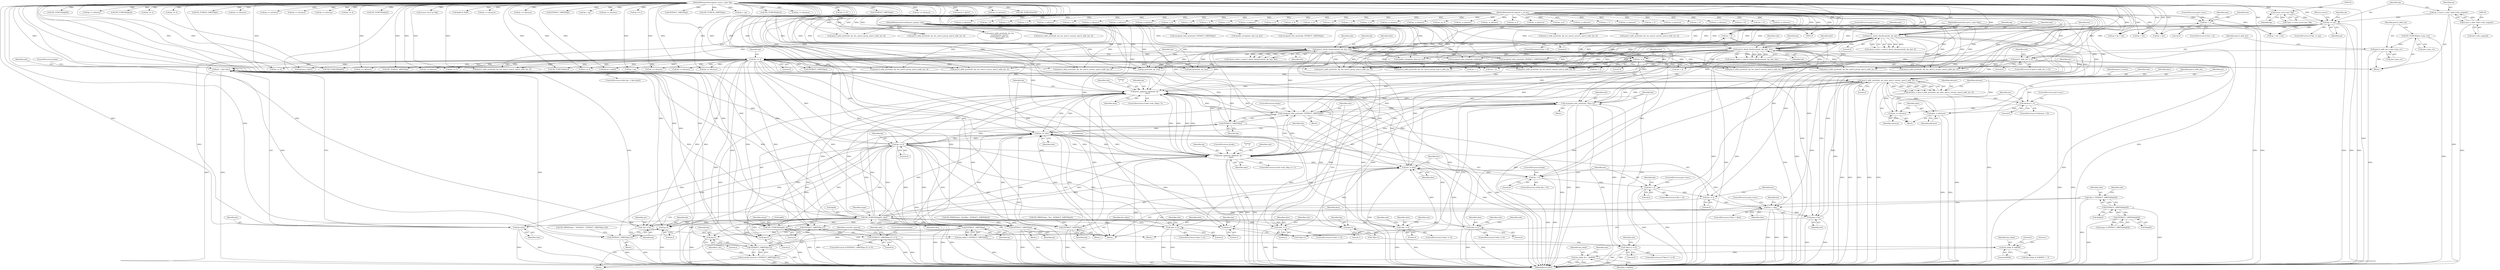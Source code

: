 digraph "0_tcpdump_5dc1860d8267b1e0cb78c9ffa2a40bea2fdb3ddc_4@pointer" {
"1000544" [label="(Call,ptr < (bp+olen))"];
"1000568" [label="(Call,ptr += advance)"];
"1000564" [label="(Call,advance < 0)"];
"1000554" [label="(Call,advance = pimv2_addr_print(ndo, ptr, plen, pimv2_unicast, pimv2_addr_len, 0))"];
"1000556" [label="(Call,pimv2_addr_print(ndo, ptr, plen, pimv2_unicast, pimv2_addr_len, 0))"];
"1000224" [label="(Call,pimv2_check_checksum(ndo, bp, bp2, 8))"];
"1000120" [label="(MethodParameterIn,netdissect_options *ndo)"];
"1000121" [label="(MethodParameterIn,register const u_char *bp)"];
"1000143" [label="(Call,bp >= ep)"];
"1000129" [label="(Call,(const struct pim *)bp)"];
"1000135" [label="(Call,ep = (const u_char *)ndo->ndo_snapend)"];
"1000137" [label="(Call,(const u_char *)ndo->ndo_snapend)"];
"1000123" [label="(MethodParameterIn,const u_char *bp2)"];
"1000236" [label="(Call,pimv2_check_checksum(ndo, bp, bp2, len))"];
"1000181" [label="(Call,len < 4)"];
"1000159" [label="(Call,len < 2)"];
"1000122" [label="(MethodParameterIn,register u_int len)"];
"1000594" [label="(Call,print_unknown_data(ndo, bp, \"\n\t    \", olen))"];
"1000500" [label="(Call,unsigned_relts_print(ndo, *(bp+1)))"];
"1000245" [label="(Call,pimv2_check_checksum(ndo, bp, bp2, len))"];
"1000362" [label="(Call,unsigned_relts_print(ndo, EXTRACT_16BITS(bp)))"];
"1000582" [label="(Call,print_unknown_data(ndo, bp, \"\n\t    \", olen))"];
"1000329" [label="(Call,bp += 4)"];
"1000297" [label="(Call,ND_TCHECK2(bp[0], 4))"];
"1000599" [label="(Call,bp += olen)"];
"1000340" [label="(Call,ND_TCHECK2(bp[0], olen))"];
"1000336" [label="(Call,len < olen)"];
"1000332" [label="(Call,len -= 4)"];
"1000293" [label="(Call,len < 4)"];
"1000288" [label="(Call,len > 0)"];
"1000274" [label="(Call,len -= 4)"];
"1000602" [label="(Call,len -= olen)"];
"1000350" [label="(Call,olen != 2)"];
"1000369" [label="(Call,olen != 4)"];
"1000447" [label="(Call,olen != 4)"];
"1000469" [label="(Call,olen != 4)"];
"1000309" [label="(Call,olen = EXTRACT_16BITS(&bp[2]))"];
"1000311" [label="(Call,EXTRACT_16BITS(&bp[2]))"];
"1000304" [label="(Call,EXTRACT_16BITS(&bp[0]))"];
"1000364" [label="(Call,EXTRACT_16BITS(bp))"];
"1000271" [label="(Call,bp += 4)"];
"1000464" [label="(Call,EXTRACT_32BITS(bp))"];
"1000433" [label="(Call,EXTRACT_32BITS(bp))"];
"1000386" [label="(Call,EXTRACT_16BITS(bp))"];
"1000489" [label="(Call,*(bp+1) != 0)"];
"1000544" [label="(Call,ptr < (bp+olen))"];
"1000536" [label="(Call,*ptr = bp)"];
"1000571" [label="(Call,plen -= advance)"];
"1000540" [label="(Call,plen = len)"];
"1000173" [label="(Call,pimv2_addr_len != 0)"];
"1000167" [label="(Call,pimv2_addr_len = pim->pim_rsv)"];
"1000163" [label="(Call,ND_TCHECK(pim->pim_rsv))"];
"1000384" [label="(Call,lan_delay = EXTRACT_16BITS(bp))"];
"1000397" [label="(Call,lan_delay & 0x8000)"];
"1000402" [label="(Call,lan_delay &= ~0x8000)"];
"1000390" [label="(Call,EXTRACT_16BITS(bp+2))"];
"1000388" [label="(Call,override_interval = EXTRACT_16BITS(bp+2))"];
"1000391" [label="(Call,bp+2)"];
"1000491" [label="(Call,bp+1)"];
"1000503" [label="(Call,bp+1)"];
"1000508" [label="(Call,EXTRACT_16BITS(bp+2))"];
"1000507" [label="(Call,EXTRACT_16BITS(bp+2) != 0)"];
"1000509" [label="(Call,bp+2)"];
"1000519" [label="(Call,EXTRACT_16BITS(bp+2))"];
"1000520" [label="(Call,bp+2)"];
"1000546" [label="(Call,bp+olen)"];
"1000363" [label="(Identifier,ndo)"];
"1000391" [label="(Call,bp+2)"];
"1000386" [label="(Call,EXTRACT_16BITS(bp))"];
"1000371" [label="(Literal,4)"];
"1000569" [label="(Identifier,ptr)"];
"1000393" [label="(Literal,2)"];
"1000977" [label="(Call,pimv2_addr_print(ndo, bp, len, pimv2_source, pimv2_addr_len, 0))"];
"1000866" [label="(Call,pimv2_addr_print(ndo, bp, len, pimv2_group, pimv2_addr_len, 0))"];
"1001468" [label="(Call,len -= advance)"];
"1000346" [label="(Identifier,otype)"];
"1000548" [label="(Identifier,olen)"];
"1000545" [label="(Identifier,ptr)"];
"1000340" [label="(Call,ND_TCHECK2(bp[0], olen))"];
"1000135" [label="(Call,ep = (const u_char *)ndo->ndo_snapend)"];
"1001383" [label="(Call,len < 4)"];
"1000566" [label="(Literal,0)"];
"1000349" [label="(ControlStructure,if (olen != 2))"];
"1000312" [label="(Call,&bp[2])"];
"1000144" [label="(Identifier,bp)"];
"1000330" [label="(Identifier,bp)"];
"1000448" [label="(Identifier,olen)"];
"1000161" [label="(Literal,2)"];
"1001366" [label="(Call,len < 2)"];
"1000520" [label="(Call,bp+2)"];
"1000584" [label="(Identifier,bp)"];
"1000554" [label="(Call,advance = pimv2_addr_print(ndo, ptr, plen, pimv2_unicast, pimv2_addr_len, 0))"];
"1001527" [label="(Call,pimv2_addr_print(ndo, bp, len, pimv2_unicast, pimv2_addr_len, 0))"];
"1000519" [label="(Call,EXTRACT_16BITS(bp+2))"];
"1000568" [label="(Call,ptr += advance)"];
"1000295" [label="(Literal,4)"];
"1000489" [label="(Call,*(bp+1) != 0)"];
"1000434" [label="(Identifier,bp)"];
"1000501" [label="(Identifier,ndo)"];
"1000329" [label="(Call,bp += 4)"];
"1000162" [label="(ControlStructure,goto trunc;)"];
"1001203" [label="(Call,len < 2)"];
"1000165" [label="(Identifier,pim)"];
"1000784" [label="(Call,len -= advance)"];
"1001023" [label="(Call,ND_TCHECK(bp[0]))"];
"1000595" [label="(Identifier,ndo)"];
"1001403" [label="(Call,bp += 4)"];
"1000582" [label="(Call,print_unknown_data(ndo, bp, \"\n\t    \", olen))"];
"1001134" [label="(Call,len < 2)"];
"1001196" [label="(Call,bp += advance)"];
"1001222" [label="(Call,ND_TCHECK(bp[2]))"];
"1000663" [label="(Call,ipaddr_string(ndo, &ip->ip_src))"];
"1001012" [label="(Call,bp += 2)"];
"1000302" [label="(Call,otype = EXTRACT_16BITS(&bp[0]))"];
"1000350" [label="(Call,olen != 2)"];
"1000332" [label="(Call,len -= 4)"];
"1000333" [label="(Identifier,len)"];
"1000224" [label="(Call,pimv2_check_checksum(ndo, bp, bp2, 8))"];
"1000310" [label="(Identifier,olen)"];
"1000249" [label="(Identifier,len)"];
"1001481" [label="(Call,pimv2_addr_print(ndo, bp, len, pimv2_unicast, pimv2_addr_len, 0))"];
"1000576" [label="(ControlStructure,if (ndo->ndo_vflag <= 1))"];
"1000522" [label="(Literal,2)"];
"1000142" [label="(ControlStructure,if (bp >= ep))"];
"1000628" [label="(Call,bp += 4)"];
"1000597" [label="(Literal,\"\n\t    \")"];
"1000986" [label="(Call,bp += advance)"];
"1000431" [label="(Block,)"];
"1000398" [label="(Identifier,lan_delay)"];
"1000246" [label="(Identifier,ndo)"];
"1001516" [label="(Call,len -= advance)"];
"1000341" [label="(Call,bp[0])"];
"1000387" [label="(Identifier,bp)"];
"1000570" [label="(Identifier,advance)"];
"1000175" [label="(Literal,0)"];
"1000402" [label="(Call,lan_delay &= ~0x8000)"];
"1001207" [label="(Call,ND_TCHECK_16BITS(bp))"];
"1001075" [label="(Call,bp += advance)"];
"1000237" [label="(Identifier,ndo)"];
"1000290" [label="(Literal,0)"];
"1000342" [label="(Identifier,bp)"];
"1000507" [label="(Call,EXTRACT_16BITS(bp+2) != 0)"];
"1000180" [label="(ControlStructure,if (len < 4))"];
"1000521" [label="(Identifier,bp)"];
"1000561" [label="(Identifier,pimv2_addr_len)"];
"1000468" [label="(ControlStructure,if (olen != 4))"];
"1000562" [label="(Literal,0)"];
"1000772" [label="(Call,pimv2_addr_print(ndo, bp, len, pimv2_unicast, pimv2_addr_len, 0))"];
"1000512" [label="(Literal,0)"];
"1000366" [label="(ControlStructure,break;)"];
"1001490" [label="(Call,bp += advance)"];
"1000338" [label="(Identifier,olen)"];
"1000289" [label="(Identifier,len)"];
"1001271" [label="(Call,len -= advance)"];
"1000571" [label="(Call,plen -= advance)"];
"1000182" [label="(Identifier,len)"];
"1001294" [label="(Call,len -= advance)"];
"1000127" [label="(Call,*pim = (const struct pim *)bp)"];
"1000222" [label="(Call,cksum_status = pimv2_check_checksum(ndo, bp, bp2, 8))"];
"1000389" [label="(Identifier,override_interval)"];
"1000303" [label="(Identifier,otype)"];
"1000396" [label="(Call,(lan_delay & 0x8000)? 1 : 0)"];
"1000375" [label="(Identifier,ndo)"];
"1000380" [label="(Block,)"];
"1000122" [label="(MethodParameterIn,register u_int len)"];
"1000596" [label="(Identifier,bp)"];
"1000384" [label="(Call,lan_delay = EXTRACT_16BITS(bp))"];
"1001110" [label="(Call,bp += advance)"];
"1000716" [label="(Call,bp += advance)"];
"1000841" [label="(Call,len -= 4)"];
"1001157" [label="(Call,bp += 4)"];
"1000143" [label="(Call,bp >= ep)"];
"1001504" [label="(Call,pimv2_addr_print(ndo, bp, len, pimv2_group, pimv2_addr_len, 0))"];
"1001235" [label="(Call,len < 4)"];
"1000516" [label="(Identifier,ndo)"];
"1000335" [label="(ControlStructure,if (len < olen))"];
"1001543" [label="(Call,len < 2)"];
"1000159" [label="(Call,len < 2)"];
"1000392" [label="(Identifier,bp)"];
"1000344" [label="(Identifier,olen)"];
"1000469" [label="(Call,olen != 4)"];
"1001055" [label="(Call,len -= 2)"];
"1000275" [label="(Identifier,len)"];
"1001040" [label="(Call,ND_TCHECK(bp[2]))"];
"1000397" [label="(Call,lan_delay & 0x8000)"];
"1000226" [label="(Identifier,bp)"];
"1000293" [label="(Call,len < 4)"];
"1001113" [label="(Call,len -= advance)"];
"1000567" [label="(ControlStructure,goto trunc;)"];
"1000610" [label="(Call,len < 4)"];
"1000153" [label="(Call,ep = bp + len)"];
"1001348" [label="(Call,ND_TCHECK(bp[0]))"];
"1000475" [label="(Identifier,ndo)"];
"1000707" [label="(Call,pimv2_addr_print(ndo, bp, len, pimv2_group, pimv2_addr_len, 0))"];
"1000369" [label="(Call,olen != 4)"];
"1000683" [label="(Call,ip6_print(ndo, bp, len))"];
"1000505" [label="(Literal,1)"];
"1000641" [label="(Call,(const struct ip *)bp)"];
"1001426" [label="(Call,bp += advance)"];
"1000361" [label="(Block,)"];
"1000225" [label="(Identifier,ndo)"];
"1000149" [label="(Identifier,ep)"];
"1000351" [label="(Identifier,olen)"];
"1000503" [label="(Call,bp+1)"];
"1000401" [label="(Literal,0)"];
"1000493" [label="(Literal,1)"];
"1000271" [label="(Call,bp += 4)"];
"1000631" [label="(Call,len -= 4)"];
"1001553" [label="(Call,unsigned_relts_print(ndo, EXTRACT_16BITS(bp)))"];
"1000537" [label="(Identifier,ptr)"];
"1000788" [label="(Call,len < 4)"];
"1000272" [label="(Identifier,bp)"];
"1000238" [label="(Identifier,bp)"];
"1000540" [label="(Call,plen = len)"];
"1000139" [label="(Call,ndo->ndo_snapend)"];
"1001406" [label="(Call,len -= 4)"];
"1000508" [label="(Call,EXTRACT_16BITS(bp+2))"];
"1001307" [label="(Call,bp[0] & 0x80)"];
"1001242" [label="(Call,len -= 4)"];
"1000178" [label="(Identifier,ndo)"];
"1000573" [label="(Identifier,advance)"];
"1000574" [label="(ControlStructure,break;)"];
"1000594" [label="(Call,print_unknown_data(ndo, bp, \"\n\t    \", olen))"];
"1000227" [label="(Identifier,bp2)"];
"1000882" [label="(Call,len < 4)"];
"1000541" [label="(Identifier,plen)"];
"1000549" [label="(Block,)"];
"1000364" [label="(Call,EXTRACT_16BITS(bp))"];
"1000287" [label="(ControlStructure,while (len > 0))"];
"1000461" [label="(Identifier,ndo)"];
"1000587" [label="(ControlStructure,break;)"];
"1000543" [label="(ControlStructure,while (ptr < (bp+olen)))"];
"1000243" [label="(Call,cksum_status = pimv2_check_checksum(ndo, bp, bp2, len))"];
"1000546" [label="(Call,bp+olen)"];
"1000835" [label="(Call,unsigned_relts_print(ndo, holdtime))"];
"1000365" [label="(Identifier,bp)"];
"1000523" [label="(ControlStructure,break;)"];
"1000247" [label="(Identifier,bp)"];
"1001268" [label="(Call,bp += advance)"];
"1000544" [label="(Call,ptr < (bp+olen))"];
"1001019" [label="(Call,len < 1)"];
"1000677" [label="(Call,ip_print(ndo, bp, len))"];
"1001066" [label="(Call,pimv2_addr_print(ndo, bp, len, pimv2_unicast, pimv2_addr_len, 0))"];
"1000915" [label="(Call,len -= 4)"];
"1000407" [label="(Identifier,ndo)"];
"1000404" [label="(Identifier,~0x8000)"];
"1001291" [label="(Call,bp += advance)"];
"1000331" [label="(Literal,4)"];
"1000488" [label="(ControlStructure,if (*(bp+1) != 0))"];
"1000124" [label="(Block,)"];
"1000502" [label="(Call,*(bp+1))"];
"1000184" [label="(ControlStructure,goto trunc;)"];
"1000552" [label="(Identifier,ndo)"];
"1000370" [label="(Identifier,olen)"];
"1001417" [label="(Call,pimv2_addr_print(ndo, bp, len, pimv2_unicast, pimv2_addr_len, 0))"];
"1000604" [label="(Identifier,olen)"];
"1000542" [label="(Identifier,len)"];
"1000274" [label="(Call,len -= 4)"];
"1000296" [label="(ControlStructure,goto trunc;)"];
"1001010" [label="(Call,EXTRACT_16BITS(bp))"];
"1000428" [label="(Call,ND_PRINT((ndo, \"%u\", EXTRACT_32BITS(bp))))"];
"1001171" [label="(Call,bp < ep)"];
"1001199" [label="(Call,len -= advance)"];
"1000719" [label="(Call,len -= advance)"];
"1000172" [label="(ControlStructure,if (pimv2_addr_len != 0))"];
"1000309" [label="(Call,olen = EXTRACT_16BITS(&bp[2]))"];
"1000464" [label="(Call,EXTRACT_32BITS(bp))"];
"1000390" [label="(Call,EXTRACT_16BITS(bp+2))"];
"1000395" [label="(Identifier,t_bit)"];
"1000399" [label="(Literal,0x8000)"];
"1000536" [label="(Call,*ptr = bp)"];
"1000588" [label="(ControlStructure,if (ndo->ndo_vflag> 1))"];
"1000558" [label="(Identifier,ptr)"];
"1000534" [label="(Block,)"];
"1000234" [label="(Call,cksum_status = pimv2_check_checksum(ndo, bp, bp2, len))"];
"1000356" [label="(Identifier,ndo)"];
"1000236" [label="(Call,pimv2_check_checksum(ndo, bp, bp2, len))"];
"1000168" [label="(Identifier,pimv2_addr_len)"];
"1000635" [label="(Call,len == 0)"];
"1000305" [label="(Call,&bp[0])"];
"1000952" [label="(Call,len -= advance)"];
"1000362" [label="(Call,unsigned_relts_print(ndo, EXTRACT_16BITS(bp)))"];
"1000385" [label="(Identifier,lan_delay)"];
"1000560" [label="(Identifier,pimv2_unicast)"];
"1001536" [label="(Call,bp += advance)"];
"1000337" [label="(Identifier,len)"];
"1001187" [label="(Call,pimv2_addr_print(ndo, bp, len,\n \t\t\t\t\t\t\t\tpimv2_unicast,\n\t\t\t\t\t\t\t\tpimv2_addr_len,\n\t\t\t\t\t\t\t\t0))"];
"1000556" [label="(Call,pimv2_addr_print(ndo, ptr, plen, pimv2_unicast, pimv2_addr_len, 0))"];
"1000538" [label="(Identifier,bp)"];
"1000187" [label="(Identifier,pim)"];
"1000336" [label="(Call,len < olen)"];
"1000240" [label="(Identifier,len)"];
"1001539" [label="(Call,len -= advance)"];
"1000121" [label="(MethodParameterIn,register const u_char *bp)"];
"1000146" [label="(Return,return;)"];
"1001052" [label="(Call,bp += 2)"];
"1000160" [label="(Identifier,len)"];
"1000276" [label="(Literal,4)"];
"1000181" [label="(Call,len < 4)"];
"1000547" [label="(Identifier,bp)"];
"1001015" [label="(Call,len -= 2)"];
"1000602" [label="(Call,len -= olen)"];
"1000228" [label="(Literal,8)"];
"1000742" [label="(Call,len -= advance)"];
"1000557" [label="(Identifier,ndo)"];
"1000298" [label="(Call,bp[0])"];
"1001282" [label="(Call,pimv2_addr_print(ndo, bp, len, pimv2_unicast, pimv2_addr_len, 0))"];
"1000169" [label="(Call,pim->pim_rsv)"];
"1000446" [label="(ControlStructure,if (olen != 4))"];
"1000158" [label="(ControlStructure,if (len < 2))"];
"1000555" [label="(Identifier,advance)"];
"1000504" [label="(Identifier,bp)"];
"1001370" [label="(Call,ND_TCHECK(bp[1]))"];
"1000494" [label="(Literal,0)"];
"1000586" [label="(Identifier,olen)"];
"1001101" [label="(Call,pimv2_addr_print(ndo, bp, len, pimv2_group, pimv2_addr_len, 0))"];
"1000605" [label="(ControlStructure,break;)"];
"1001555" [label="(Call,EXTRACT_16BITS(bp))"];
"1000299" [label="(Identifier,bp)"];
"1000294" [label="(Identifier,len)"];
"1000511" [label="(Literal,2)"];
"1001213" [label="(Call,unsigned_relts_print(ndo, EXTRACT_16BITS(bp)))"];
"1000301" [label="(Literal,4)"];
"1000471" [label="(Literal,4)"];
"1001547" [label="(Call,ND_TCHECK_16BITS(bp))"];
"1000453" [label="(Identifier,ndo)"];
"1000669" [label="(Call,ipaddr_string(ndo, &ip->ip_dst))"];
"1000514" [label="(Call,ND_PRINT((ndo, \" ?0x%04x?\", EXTRACT_16BITS(bp+2))))"];
"1001085" [label="(Call,bp < ep)"];
"1001160" [label="(Call,len -= 4)"];
"1000280" [label="(Identifier,pim)"];
"1000292" [label="(ControlStructure,if (len < 4))"];
"1000940" [label="(Call,pimv2_addr_print(ndo, bp, len, pimv2_source, pimv2_addr_len, 0))"];
"1001138" [label="(Call,ND_TCHECK(bp[1]))"];
"1000334" [label="(Literal,4)"];
"1000565" [label="(Identifier,advance)"];
"1000781" [label="(Call,bp += advance)"];
"1000388" [label="(Call,override_interval = EXTRACT_16BITS(bp+2))"];
"1000506" [label="(ControlStructure,if (EXTRACT_16BITS(bp+2) != 0))"];
"1000131" [label="(Identifier,bp)"];
"1000490" [label="(Call,*(bp+1))"];
"1000470" [label="(Identifier,olen)"];
"1000585" [label="(Literal,\"\n\t    \")"];
"1000297" [label="(Call,ND_TCHECK2(bp[0], 4))"];
"1000483" [label="(Identifier,ndo)"];
"1000500" [label="(Call,unsigned_relts_print(ndo, *(bp+1)))"];
"1000495" [label="(Block,)"];
"1000150" [label="(Call,bp + len)"];
"1000912" [label="(Call,bp += 4)"];
"1001429" [label="(Call,len -= advance)"];
"1001360" [label="(Call,pfxcnt = bp[0])"];
"1000145" [label="(Identifier,ep)"];
"1000167" [label="(Call,pimv2_addr_len = pim->pim_rsv)"];
"1000563" [label="(ControlStructure,if (advance < 0))"];
"1000137" [label="(Call,(const u_char *)ndo->ndo_snapend)"];
"1000239" [label="(Identifier,bp2)"];
"1000155" [label="(Call,bp + len)"];
"1001117" [label="(Call,len < 1)"];
"1000572" [label="(Identifier,plen)"];
"1000598" [label="(Identifier,olen)"];
"1001239" [label="(Call,bp += 4)"];
"1000164" [label="(Call,pim->pim_rsv)"];
"1000989" [label="(Call,len -= advance)"];
"1000559" [label="(Identifier,plen)"];
"1000465" [label="(Identifier,bp)"];
"1000311" [label="(Call,EXTRACT_16BITS(&bp[2]))"];
"1001036" [label="(Call,len < 2)"];
"1001344" [label="(Call,len < 1)"];
"1000248" [label="(Identifier,bp2)"];
"1001456" [label="(Call,pimv2_addr_print(ndo, bp, len, pimv2_group, pimv2_addr_len, 0))"];
"1001078" [label="(Call,len -= advance)"];
"1000304" [label="(Call,EXTRACT_16BITS(&bp[0]))"];
"1000498" [label="(Identifier,ndo)"];
"1000433" [label="(Call,EXTRACT_32BITS(bp))"];
"1001575" [label="(MethodReturn,RET)"];
"1001153" [label="(Call,len < 4)"];
"1000875" [label="(Call,bp += advance)"];
"1001215" [label="(Call,EXTRACT_16BITS(bp))"];
"1000352" [label="(Literal,2)"];
"1000368" [label="(ControlStructure,if (olen != 4))"];
"1001465" [label="(Call,bp += advance)"];
"1000878" [label="(Call,len -= advance)"];
"1001298" [label="(Call,len < 8)"];
"1000626" [label="(Call,EXTRACT_32BITS(bp))"];
"1000120" [label="(MethodParameterIn,netdissect_options *ndo)"];
"1001513" [label="(Call,bp += advance)"];
"1001003" [label="(Call,ND_TCHECK_16BITS(bp))"];
"1000129" [label="(Call,(const struct pim *)bp)"];
"1000492" [label="(Identifier,bp)"];
"1001259" [label="(Call,pimv2_addr_print(ndo, bp, len, pimv2_group, pimv2_addr_len, 0))"];
"1001218" [label="(Call,len < 3)"];
"1000183" [label="(Literal,4)"];
"1000601" [label="(Identifier,olen)"];
"1000447" [label="(Call,olen != 4)"];
"1000288" [label="(Call,len > 0)"];
"1000462" [label="(Block,)"];
"1000123" [label="(MethodParameterIn,const u_char *bp2)"];
"1000148" [label="(Call,ep > bp + len)"];
"1000245" [label="(Call,pimv2_check_checksum(ndo, bp, bp2, len))"];
"1000838" [label="(Call,bp += 4)"];
"1000136" [label="(Identifier,ep)"];
"1000517" [label="(Block,)"];
"1000600" [label="(Identifier,bp)"];
"1000273" [label="(Literal,4)"];
"1000491" [label="(Call,bp+1)"];
"1000163" [label="(Call,ND_TCHECK(pim->pim_rsv))"];
"1001147" [label="(Call,frpcnt = bp[1])"];
"1000796" [label="(Call,ngroup = bp[1])"];
"1000318" [label="(Identifier,ndo)"];
"1000999" [label="(Call,len < 2)"];
"1001396" [label="(Call,unsigned_relts_print(ndo, EXTRACT_16BITS(&bp[2])))"];
"1000403" [label="(Identifier,lan_delay)"];
"1001440" [label="(Call,bp < ep)"];
"1001493" [label="(Call,len -= advance)"];
"1000583" [label="(Identifier,ndo)"];
"1000603" [label="(Identifier,len)"];
"1000291" [label="(Block,)"];
"1000739" [label="(Call,bp += advance)"];
"1000339" [label="(ControlStructure,goto trunc;)"];
"1001121" [label="(Call,ND_TCHECK(bp[0]))"];
"1000599" [label="(Call,bp += olen)"];
"1000400" [label="(Literal,1)"];
"1000509" [label="(Call,bp+2)"];
"1000564" [label="(Call,advance < 0)"];
"1000174" [label="(Identifier,pimv2_addr_len)"];
"1000173" [label="(Call,pimv2_addr_len != 0)"];
"1000730" [label="(Call,pimv2_addr_print(ndo, bp, len, pimv2_unicast, pimv2_addr_len, 0))"];
"1000459" [label="(Call,ND_PRINT((ndo, \"0x%08x\", EXTRACT_32BITS(bp))))"];
"1000449" [label="(Literal,4)"];
"1000510" [label="(Identifier,bp)"];
"1000949" [label="(Call,bp += advance)"];
"1000544" -> "1000543"  [label="AST: "];
"1000544" -> "1000546"  [label="CFG: "];
"1000545" -> "1000544"  [label="AST: "];
"1000546" -> "1000544"  [label="AST: "];
"1000552" -> "1000544"  [label="CFG: "];
"1000574" -> "1000544"  [label="CFG: "];
"1000544" -> "1001575"  [label="DDG: "];
"1000544" -> "1001575"  [label="DDG: "];
"1000544" -> "1001575"  [label="DDG: "];
"1000568" -> "1000544"  [label="DDG: "];
"1000536" -> "1000544"  [label="DDG: "];
"1000340" -> "1000544"  [label="DDG: "];
"1000340" -> "1000544"  [label="DDG: "];
"1000121" -> "1000544"  [label="DDG: "];
"1000329" -> "1000544"  [label="DDG: "];
"1000271" -> "1000544"  [label="DDG: "];
"1000544" -> "1000556"  [label="DDG: "];
"1000568" -> "1000549"  [label="AST: "];
"1000568" -> "1000570"  [label="CFG: "];
"1000569" -> "1000568"  [label="AST: "];
"1000570" -> "1000568"  [label="AST: "];
"1000572" -> "1000568"  [label="CFG: "];
"1000564" -> "1000568"  [label="DDG: "];
"1000556" -> "1000568"  [label="DDG: "];
"1000564" -> "1000563"  [label="AST: "];
"1000564" -> "1000566"  [label="CFG: "];
"1000565" -> "1000564"  [label="AST: "];
"1000566" -> "1000564"  [label="AST: "];
"1000567" -> "1000564"  [label="CFG: "];
"1000569" -> "1000564"  [label="CFG: "];
"1000564" -> "1001575"  [label="DDG: "];
"1000564" -> "1001575"  [label="DDG: "];
"1000554" -> "1000564"  [label="DDG: "];
"1000564" -> "1000571"  [label="DDG: "];
"1000554" -> "1000549"  [label="AST: "];
"1000554" -> "1000556"  [label="CFG: "];
"1000555" -> "1000554"  [label="AST: "];
"1000556" -> "1000554"  [label="AST: "];
"1000565" -> "1000554"  [label="CFG: "];
"1000554" -> "1001575"  [label="DDG: "];
"1000556" -> "1000554"  [label="DDG: "];
"1000556" -> "1000554"  [label="DDG: "];
"1000556" -> "1000554"  [label="DDG: "];
"1000556" -> "1000554"  [label="DDG: "];
"1000556" -> "1000554"  [label="DDG: "];
"1000556" -> "1000554"  [label="DDG: "];
"1000556" -> "1000562"  [label="CFG: "];
"1000557" -> "1000556"  [label="AST: "];
"1000558" -> "1000556"  [label="AST: "];
"1000559" -> "1000556"  [label="AST: "];
"1000560" -> "1000556"  [label="AST: "];
"1000561" -> "1000556"  [label="AST: "];
"1000562" -> "1000556"  [label="AST: "];
"1000556" -> "1001575"  [label="DDG: "];
"1000556" -> "1001575"  [label="DDG: "];
"1000556" -> "1001575"  [label="DDG: "];
"1000556" -> "1001575"  [label="DDG: "];
"1000556" -> "1001575"  [label="DDG: "];
"1000556" -> "1000362"  [label="DDG: "];
"1000556" -> "1000500"  [label="DDG: "];
"1000224" -> "1000556"  [label="DDG: "];
"1000236" -> "1000556"  [label="DDG: "];
"1000594" -> "1000556"  [label="DDG: "];
"1000500" -> "1000556"  [label="DDG: "];
"1000245" -> "1000556"  [label="DDG: "];
"1000362" -> "1000556"  [label="DDG: "];
"1000582" -> "1000556"  [label="DDG: "];
"1000120" -> "1000556"  [label="DDG: "];
"1000571" -> "1000556"  [label="DDG: "];
"1000540" -> "1000556"  [label="DDG: "];
"1000173" -> "1000556"  [label="DDG: "];
"1000556" -> "1000571"  [label="DDG: "];
"1000556" -> "1000582"  [label="DDG: "];
"1000556" -> "1000594"  [label="DDG: "];
"1000224" -> "1000222"  [label="AST: "];
"1000224" -> "1000228"  [label="CFG: "];
"1000225" -> "1000224"  [label="AST: "];
"1000226" -> "1000224"  [label="AST: "];
"1000227" -> "1000224"  [label="AST: "];
"1000228" -> "1000224"  [label="AST: "];
"1000222" -> "1000224"  [label="CFG: "];
"1000224" -> "1001575"  [label="DDG: "];
"1000224" -> "1001575"  [label="DDG: "];
"1000224" -> "1000222"  [label="DDG: "];
"1000224" -> "1000222"  [label="DDG: "];
"1000224" -> "1000222"  [label="DDG: "];
"1000224" -> "1000222"  [label="DDG: "];
"1000120" -> "1000224"  [label="DDG: "];
"1000121" -> "1000224"  [label="DDG: "];
"1000143" -> "1000224"  [label="DDG: "];
"1000123" -> "1000224"  [label="DDG: "];
"1000224" -> "1000236"  [label="DDG: "];
"1000224" -> "1000236"  [label="DDG: "];
"1000224" -> "1000236"  [label="DDG: "];
"1000224" -> "1000271"  [label="DDG: "];
"1000224" -> "1000362"  [label="DDG: "];
"1000224" -> "1000500"  [label="DDG: "];
"1000224" -> "1000582"  [label="DDG: "];
"1000224" -> "1000594"  [label="DDG: "];
"1000224" -> "1000663"  [label="DDG: "];
"1000224" -> "1000677"  [label="DDG: "];
"1000224" -> "1000683"  [label="DDG: "];
"1000224" -> "1000707"  [label="DDG: "];
"1000224" -> "1000772"  [label="DDG: "];
"1000224" -> "1000835"  [label="DDG: "];
"1000224" -> "1000866"  [label="DDG: "];
"1000224" -> "1001066"  [label="DDG: "];
"1000224" -> "1001259"  [label="DDG: "];
"1000224" -> "1001396"  [label="DDG: "];
"1000224" -> "1001481"  [label="DDG: "];
"1000120" -> "1000119"  [label="AST: "];
"1000120" -> "1001575"  [label="DDG: "];
"1000120" -> "1000236"  [label="DDG: "];
"1000120" -> "1000245"  [label="DDG: "];
"1000120" -> "1000362"  [label="DDG: "];
"1000120" -> "1000500"  [label="DDG: "];
"1000120" -> "1000582"  [label="DDG: "];
"1000120" -> "1000594"  [label="DDG: "];
"1000120" -> "1000663"  [label="DDG: "];
"1000120" -> "1000669"  [label="DDG: "];
"1000120" -> "1000677"  [label="DDG: "];
"1000120" -> "1000683"  [label="DDG: "];
"1000120" -> "1000707"  [label="DDG: "];
"1000120" -> "1000730"  [label="DDG: "];
"1000120" -> "1000772"  [label="DDG: "];
"1000120" -> "1000835"  [label="DDG: "];
"1000120" -> "1000866"  [label="DDG: "];
"1000120" -> "1000940"  [label="DDG: "];
"1000120" -> "1000977"  [label="DDG: "];
"1000120" -> "1001066"  [label="DDG: "];
"1000120" -> "1001101"  [label="DDG: "];
"1000120" -> "1001187"  [label="DDG: "];
"1000120" -> "1001213"  [label="DDG: "];
"1000120" -> "1001259"  [label="DDG: "];
"1000120" -> "1001282"  [label="DDG: "];
"1000120" -> "1001396"  [label="DDG: "];
"1000120" -> "1001417"  [label="DDG: "];
"1000120" -> "1001456"  [label="DDG: "];
"1000120" -> "1001481"  [label="DDG: "];
"1000120" -> "1001504"  [label="DDG: "];
"1000120" -> "1001527"  [label="DDG: "];
"1000120" -> "1001553"  [label="DDG: "];
"1000121" -> "1000119"  [label="AST: "];
"1000121" -> "1001575"  [label="DDG: "];
"1000121" -> "1000129"  [label="DDG: "];
"1000121" -> "1000143"  [label="DDG: "];
"1000121" -> "1000148"  [label="DDG: "];
"1000121" -> "1000150"  [label="DDG: "];
"1000121" -> "1000153"  [label="DDG: "];
"1000121" -> "1000155"  [label="DDG: "];
"1000121" -> "1000236"  [label="DDG: "];
"1000121" -> "1000245"  [label="DDG: "];
"1000121" -> "1000271"  [label="DDG: "];
"1000121" -> "1000297"  [label="DDG: "];
"1000121" -> "1000329"  [label="DDG: "];
"1000121" -> "1000340"  [label="DDG: "];
"1000121" -> "1000364"  [label="DDG: "];
"1000121" -> "1000386"  [label="DDG: "];
"1000121" -> "1000390"  [label="DDG: "];
"1000121" -> "1000391"  [label="DDG: "];
"1000121" -> "1000433"  [label="DDG: "];
"1000121" -> "1000464"  [label="DDG: "];
"1000121" -> "1000491"  [label="DDG: "];
"1000121" -> "1000503"  [label="DDG: "];
"1000121" -> "1000508"  [label="DDG: "];
"1000121" -> "1000509"  [label="DDG: "];
"1000121" -> "1000519"  [label="DDG: "];
"1000121" -> "1000520"  [label="DDG: "];
"1000121" -> "1000536"  [label="DDG: "];
"1000121" -> "1000546"  [label="DDG: "];
"1000121" -> "1000582"  [label="DDG: "];
"1000121" -> "1000594"  [label="DDG: "];
"1000121" -> "1000599"  [label="DDG: "];
"1000121" -> "1000626"  [label="DDG: "];
"1000121" -> "1000628"  [label="DDG: "];
"1000121" -> "1000641"  [label="DDG: "];
"1000121" -> "1000677"  [label="DDG: "];
"1000121" -> "1000683"  [label="DDG: "];
"1000121" -> "1000707"  [label="DDG: "];
"1000121" -> "1000716"  [label="DDG: "];
"1000121" -> "1000730"  [label="DDG: "];
"1000121" -> "1000739"  [label="DDG: "];
"1000121" -> "1000772"  [label="DDG: "];
"1000121" -> "1000781"  [label="DDG: "];
"1000121" -> "1000796"  [label="DDG: "];
"1000121" -> "1000838"  [label="DDG: "];
"1000121" -> "1000866"  [label="DDG: "];
"1000121" -> "1000875"  [label="DDG: "];
"1000121" -> "1000912"  [label="DDG: "];
"1000121" -> "1000940"  [label="DDG: "];
"1000121" -> "1000949"  [label="DDG: "];
"1000121" -> "1000977"  [label="DDG: "];
"1000121" -> "1000986"  [label="DDG: "];
"1000121" -> "1001003"  [label="DDG: "];
"1000121" -> "1001010"  [label="DDG: "];
"1000121" -> "1001012"  [label="DDG: "];
"1000121" -> "1001023"  [label="DDG: "];
"1000121" -> "1001040"  [label="DDG: "];
"1000121" -> "1001052"  [label="DDG: "];
"1000121" -> "1001066"  [label="DDG: "];
"1000121" -> "1001075"  [label="DDG: "];
"1000121" -> "1001085"  [label="DDG: "];
"1000121" -> "1001101"  [label="DDG: "];
"1000121" -> "1001110"  [label="DDG: "];
"1000121" -> "1001121"  [label="DDG: "];
"1000121" -> "1001138"  [label="DDG: "];
"1000121" -> "1001147"  [label="DDG: "];
"1000121" -> "1001157"  [label="DDG: "];
"1000121" -> "1001171"  [label="DDG: "];
"1000121" -> "1001187"  [label="DDG: "];
"1000121" -> "1001196"  [label="DDG: "];
"1000121" -> "1001207"  [label="DDG: "];
"1000121" -> "1001215"  [label="DDG: "];
"1000121" -> "1001222"  [label="DDG: "];
"1000121" -> "1001239"  [label="DDG: "];
"1000121" -> "1001259"  [label="DDG: "];
"1000121" -> "1001268"  [label="DDG: "];
"1000121" -> "1001282"  [label="DDG: "];
"1000121" -> "1001291"  [label="DDG: "];
"1000121" -> "1001307"  [label="DDG: "];
"1000121" -> "1001348"  [label="DDG: "];
"1000121" -> "1001360"  [label="DDG: "];
"1000121" -> "1001370"  [label="DDG: "];
"1000121" -> "1001403"  [label="DDG: "];
"1000121" -> "1001417"  [label="DDG: "];
"1000121" -> "1001426"  [label="DDG: "];
"1000121" -> "1001440"  [label="DDG: "];
"1000121" -> "1001456"  [label="DDG: "];
"1000121" -> "1001465"  [label="DDG: "];
"1000121" -> "1001481"  [label="DDG: "];
"1000121" -> "1001490"  [label="DDG: "];
"1000121" -> "1001504"  [label="DDG: "];
"1000121" -> "1001513"  [label="DDG: "];
"1000121" -> "1001527"  [label="DDG: "];
"1000121" -> "1001536"  [label="DDG: "];
"1000121" -> "1001547"  [label="DDG: "];
"1000121" -> "1001555"  [label="DDG: "];
"1000143" -> "1000142"  [label="AST: "];
"1000143" -> "1000145"  [label="CFG: "];
"1000144" -> "1000143"  [label="AST: "];
"1000145" -> "1000143"  [label="AST: "];
"1000146" -> "1000143"  [label="CFG: "];
"1000149" -> "1000143"  [label="CFG: "];
"1000143" -> "1001575"  [label="DDG: "];
"1000143" -> "1001575"  [label="DDG: "];
"1000143" -> "1001575"  [label="DDG: "];
"1000129" -> "1000143"  [label="DDG: "];
"1000135" -> "1000143"  [label="DDG: "];
"1000143" -> "1000148"  [label="DDG: "];
"1000143" -> "1000148"  [label="DDG: "];
"1000143" -> "1000150"  [label="DDG: "];
"1000143" -> "1000153"  [label="DDG: "];
"1000143" -> "1000155"  [label="DDG: "];
"1000143" -> "1000245"  [label="DDG: "];
"1000143" -> "1000271"  [label="DDG: "];
"1000129" -> "1000127"  [label="AST: "];
"1000129" -> "1000131"  [label="CFG: "];
"1000130" -> "1000129"  [label="AST: "];
"1000131" -> "1000129"  [label="AST: "];
"1000127" -> "1000129"  [label="CFG: "];
"1000129" -> "1000127"  [label="DDG: "];
"1000135" -> "1000124"  [label="AST: "];
"1000135" -> "1000137"  [label="CFG: "];
"1000136" -> "1000135"  [label="AST: "];
"1000137" -> "1000135"  [label="AST: "];
"1000144" -> "1000135"  [label="CFG: "];
"1000135" -> "1001575"  [label="DDG: "];
"1000137" -> "1000135"  [label="DDG: "];
"1000137" -> "1000139"  [label="CFG: "];
"1000138" -> "1000137"  [label="AST: "];
"1000139" -> "1000137"  [label="AST: "];
"1000137" -> "1001575"  [label="DDG: "];
"1000123" -> "1000119"  [label="AST: "];
"1000123" -> "1001575"  [label="DDG: "];
"1000123" -> "1000236"  [label="DDG: "];
"1000123" -> "1000245"  [label="DDG: "];
"1000236" -> "1000234"  [label="AST: "];
"1000236" -> "1000240"  [label="CFG: "];
"1000237" -> "1000236"  [label="AST: "];
"1000238" -> "1000236"  [label="AST: "];
"1000239" -> "1000236"  [label="AST: "];
"1000240" -> "1000236"  [label="AST: "];
"1000234" -> "1000236"  [label="CFG: "];
"1000236" -> "1001575"  [label="DDG: "];
"1000236" -> "1001575"  [label="DDG: "];
"1000236" -> "1000234"  [label="DDG: "];
"1000236" -> "1000234"  [label="DDG: "];
"1000236" -> "1000234"  [label="DDG: "];
"1000236" -> "1000234"  [label="DDG: "];
"1000181" -> "1000236"  [label="DDG: "];
"1000122" -> "1000236"  [label="DDG: "];
"1000236" -> "1000271"  [label="DDG: "];
"1000236" -> "1000274"  [label="DDG: "];
"1000236" -> "1000362"  [label="DDG: "];
"1000236" -> "1000500"  [label="DDG: "];
"1000236" -> "1000582"  [label="DDG: "];
"1000236" -> "1000594"  [label="DDG: "];
"1000236" -> "1000663"  [label="DDG: "];
"1000236" -> "1000677"  [label="DDG: "];
"1000236" -> "1000683"  [label="DDG: "];
"1000236" -> "1000707"  [label="DDG: "];
"1000236" -> "1000772"  [label="DDG: "];
"1000236" -> "1000835"  [label="DDG: "];
"1000236" -> "1000866"  [label="DDG: "];
"1000236" -> "1001066"  [label="DDG: "];
"1000236" -> "1001259"  [label="DDG: "];
"1000236" -> "1001396"  [label="DDG: "];
"1000236" -> "1001481"  [label="DDG: "];
"1000181" -> "1000180"  [label="AST: "];
"1000181" -> "1000183"  [label="CFG: "];
"1000182" -> "1000181"  [label="AST: "];
"1000183" -> "1000181"  [label="AST: "];
"1000184" -> "1000181"  [label="CFG: "];
"1000187" -> "1000181"  [label="CFG: "];
"1000181" -> "1001575"  [label="DDG: "];
"1000181" -> "1001575"  [label="DDG: "];
"1000159" -> "1000181"  [label="DDG: "];
"1000122" -> "1000181"  [label="DDG: "];
"1000181" -> "1000245"  [label="DDG: "];
"1000181" -> "1000274"  [label="DDG: "];
"1000159" -> "1000158"  [label="AST: "];
"1000159" -> "1000161"  [label="CFG: "];
"1000160" -> "1000159"  [label="AST: "];
"1000161" -> "1000159"  [label="AST: "];
"1000162" -> "1000159"  [label="CFG: "];
"1000165" -> "1000159"  [label="CFG: "];
"1000159" -> "1001575"  [label="DDG: "];
"1000159" -> "1001575"  [label="DDG: "];
"1000122" -> "1000159"  [label="DDG: "];
"1000122" -> "1000119"  [label="AST: "];
"1000122" -> "1001575"  [label="DDG: "];
"1000122" -> "1000148"  [label="DDG: "];
"1000122" -> "1000150"  [label="DDG: "];
"1000122" -> "1000153"  [label="DDG: "];
"1000122" -> "1000155"  [label="DDG: "];
"1000122" -> "1000245"  [label="DDG: "];
"1000122" -> "1000274"  [label="DDG: "];
"1000122" -> "1000288"  [label="DDG: "];
"1000122" -> "1000293"  [label="DDG: "];
"1000122" -> "1000332"  [label="DDG: "];
"1000122" -> "1000336"  [label="DDG: "];
"1000122" -> "1000540"  [label="DDG: "];
"1000122" -> "1000602"  [label="DDG: "];
"1000122" -> "1000610"  [label="DDG: "];
"1000122" -> "1000631"  [label="DDG: "];
"1000122" -> "1000635"  [label="DDG: "];
"1000122" -> "1000677"  [label="DDG: "];
"1000122" -> "1000683"  [label="DDG: "];
"1000122" -> "1000707"  [label="DDG: "];
"1000122" -> "1000719"  [label="DDG: "];
"1000122" -> "1000730"  [label="DDG: "];
"1000122" -> "1000742"  [label="DDG: "];
"1000122" -> "1000772"  [label="DDG: "];
"1000122" -> "1000784"  [label="DDG: "];
"1000122" -> "1000788"  [label="DDG: "];
"1000122" -> "1000841"  [label="DDG: "];
"1000122" -> "1000866"  [label="DDG: "];
"1000122" -> "1000878"  [label="DDG: "];
"1000122" -> "1000882"  [label="DDG: "];
"1000122" -> "1000915"  [label="DDG: "];
"1000122" -> "1000940"  [label="DDG: "];
"1000122" -> "1000952"  [label="DDG: "];
"1000122" -> "1000977"  [label="DDG: "];
"1000122" -> "1000989"  [label="DDG: "];
"1000122" -> "1000999"  [label="DDG: "];
"1000122" -> "1001015"  [label="DDG: "];
"1000122" -> "1001019"  [label="DDG: "];
"1000122" -> "1001036"  [label="DDG: "];
"1000122" -> "1001055"  [label="DDG: "];
"1000122" -> "1001066"  [label="DDG: "];
"1000122" -> "1001078"  [label="DDG: "];
"1000122" -> "1001101"  [label="DDG: "];
"1000122" -> "1001113"  [label="DDG: "];
"1000122" -> "1001117"  [label="DDG: "];
"1000122" -> "1001134"  [label="DDG: "];
"1000122" -> "1001153"  [label="DDG: "];
"1000122" -> "1001160"  [label="DDG: "];
"1000122" -> "1001187"  [label="DDG: "];
"1000122" -> "1001199"  [label="DDG: "];
"1000122" -> "1001203"  [label="DDG: "];
"1000122" -> "1001218"  [label="DDG: "];
"1000122" -> "1001235"  [label="DDG: "];
"1000122" -> "1001242"  [label="DDG: "];
"1000122" -> "1001259"  [label="DDG: "];
"1000122" -> "1001271"  [label="DDG: "];
"1000122" -> "1001282"  [label="DDG: "];
"1000122" -> "1001294"  [label="DDG: "];
"1000122" -> "1001298"  [label="DDG: "];
"1000122" -> "1001344"  [label="DDG: "];
"1000122" -> "1001366"  [label="DDG: "];
"1000122" -> "1001383"  [label="DDG: "];
"1000122" -> "1001406"  [label="DDG: "];
"1000122" -> "1001417"  [label="DDG: "];
"1000122" -> "1001429"  [label="DDG: "];
"1000122" -> "1001456"  [label="DDG: "];
"1000122" -> "1001468"  [label="DDG: "];
"1000122" -> "1001481"  [label="DDG: "];
"1000122" -> "1001493"  [label="DDG: "];
"1000122" -> "1001504"  [label="DDG: "];
"1000122" -> "1001516"  [label="DDG: "];
"1000122" -> "1001527"  [label="DDG: "];
"1000122" -> "1001539"  [label="DDG: "];
"1000122" -> "1001543"  [label="DDG: "];
"1000594" -> "1000588"  [label="AST: "];
"1000594" -> "1000598"  [label="CFG: "];
"1000595" -> "1000594"  [label="AST: "];
"1000596" -> "1000594"  [label="AST: "];
"1000597" -> "1000594"  [label="AST: "];
"1000598" -> "1000594"  [label="AST: "];
"1000600" -> "1000594"  [label="CFG: "];
"1000594" -> "1001575"  [label="DDG: "];
"1000594" -> "1001575"  [label="DDG: "];
"1000594" -> "1000362"  [label="DDG: "];
"1000594" -> "1000500"  [label="DDG: "];
"1000594" -> "1000582"  [label="DDG: "];
"1000500" -> "1000594"  [label="DDG: "];
"1000245" -> "1000594"  [label="DDG: "];
"1000362" -> "1000594"  [label="DDG: "];
"1000582" -> "1000594"  [label="DDG: "];
"1000582" -> "1000594"  [label="DDG: "];
"1000582" -> "1000594"  [label="DDG: "];
"1000364" -> "1000594"  [label="DDG: "];
"1000464" -> "1000594"  [label="DDG: "];
"1000329" -> "1000594"  [label="DDG: "];
"1000340" -> "1000594"  [label="DDG: "];
"1000340" -> "1000594"  [label="DDG: "];
"1000433" -> "1000594"  [label="DDG: "];
"1000271" -> "1000594"  [label="DDG: "];
"1000386" -> "1000594"  [label="DDG: "];
"1000350" -> "1000594"  [label="DDG: "];
"1000369" -> "1000594"  [label="DDG: "];
"1000447" -> "1000594"  [label="DDG: "];
"1000469" -> "1000594"  [label="DDG: "];
"1000594" -> "1000599"  [label="DDG: "];
"1000594" -> "1000599"  [label="DDG: "];
"1000594" -> "1000602"  [label="DDG: "];
"1000500" -> "1000495"  [label="AST: "];
"1000500" -> "1000502"  [label="CFG: "];
"1000501" -> "1000500"  [label="AST: "];
"1000502" -> "1000500"  [label="AST: "];
"1000510" -> "1000500"  [label="CFG: "];
"1000500" -> "1001575"  [label="DDG: "];
"1000500" -> "1001575"  [label="DDG: "];
"1000500" -> "1001575"  [label="DDG: "];
"1000500" -> "1000362"  [label="DDG: "];
"1000500" -> "1000489"  [label="DDG: "];
"1000245" -> "1000500"  [label="DDG: "];
"1000362" -> "1000500"  [label="DDG: "];
"1000582" -> "1000500"  [label="DDG: "];
"1000489" -> "1000500"  [label="DDG: "];
"1000500" -> "1000582"  [label="DDG: "];
"1000245" -> "1000243"  [label="AST: "];
"1000245" -> "1000249"  [label="CFG: "];
"1000246" -> "1000245"  [label="AST: "];
"1000247" -> "1000245"  [label="AST: "];
"1000248" -> "1000245"  [label="AST: "];
"1000249" -> "1000245"  [label="AST: "];
"1000243" -> "1000245"  [label="CFG: "];
"1000245" -> "1001575"  [label="DDG: "];
"1000245" -> "1001575"  [label="DDG: "];
"1000245" -> "1000243"  [label="DDG: "];
"1000245" -> "1000243"  [label="DDG: "];
"1000245" -> "1000243"  [label="DDG: "];
"1000245" -> "1000243"  [label="DDG: "];
"1000245" -> "1000271"  [label="DDG: "];
"1000245" -> "1000274"  [label="DDG: "];
"1000245" -> "1000362"  [label="DDG: "];
"1000245" -> "1000582"  [label="DDG: "];
"1000245" -> "1000663"  [label="DDG: "];
"1000245" -> "1000677"  [label="DDG: "];
"1000245" -> "1000683"  [label="DDG: "];
"1000245" -> "1000707"  [label="DDG: "];
"1000245" -> "1000772"  [label="DDG: "];
"1000245" -> "1000835"  [label="DDG: "];
"1000245" -> "1000866"  [label="DDG: "];
"1000245" -> "1001066"  [label="DDG: "];
"1000245" -> "1001259"  [label="DDG: "];
"1000245" -> "1001396"  [label="DDG: "];
"1000245" -> "1001481"  [label="DDG: "];
"1000362" -> "1000361"  [label="AST: "];
"1000362" -> "1000364"  [label="CFG: "];
"1000363" -> "1000362"  [label="AST: "];
"1000364" -> "1000362"  [label="AST: "];
"1000366" -> "1000362"  [label="CFG: "];
"1000362" -> "1001575"  [label="DDG: "];
"1000362" -> "1001575"  [label="DDG: "];
"1000362" -> "1001575"  [label="DDG: "];
"1000582" -> "1000362"  [label="DDG: "];
"1000364" -> "1000362"  [label="DDG: "];
"1000362" -> "1000582"  [label="DDG: "];
"1000582" -> "1000576"  [label="AST: "];
"1000582" -> "1000586"  [label="CFG: "];
"1000583" -> "1000582"  [label="AST: "];
"1000584" -> "1000582"  [label="AST: "];
"1000585" -> "1000582"  [label="AST: "];
"1000586" -> "1000582"  [label="AST: "];
"1000587" -> "1000582"  [label="CFG: "];
"1000582" -> "1001575"  [label="DDG: "];
"1000582" -> "1001575"  [label="DDG: "];
"1000582" -> "1001575"  [label="DDG: "];
"1000582" -> "1001575"  [label="DDG: "];
"1000329" -> "1000582"  [label="DDG: "];
"1000271" -> "1000582"  [label="DDG: "];
"1000340" -> "1000582"  [label="DDG: "];
"1000340" -> "1000582"  [label="DDG: "];
"1000582" -> "1000599"  [label="DDG: "];
"1000582" -> "1000599"  [label="DDG: "];
"1000582" -> "1000602"  [label="DDG: "];
"1000329" -> "1000291"  [label="AST: "];
"1000329" -> "1000331"  [label="CFG: "];
"1000330" -> "1000329"  [label="AST: "];
"1000331" -> "1000329"  [label="AST: "];
"1000333" -> "1000329"  [label="CFG: "];
"1000329" -> "1001575"  [label="DDG: "];
"1000297" -> "1000329"  [label="DDG: "];
"1000599" -> "1000329"  [label="DDG: "];
"1000271" -> "1000329"  [label="DDG: "];
"1000329" -> "1000340"  [label="DDG: "];
"1000329" -> "1000364"  [label="DDG: "];
"1000329" -> "1000386"  [label="DDG: "];
"1000329" -> "1000433"  [label="DDG: "];
"1000329" -> "1000464"  [label="DDG: "];
"1000329" -> "1000491"  [label="DDG: "];
"1000329" -> "1000503"  [label="DDG: "];
"1000329" -> "1000508"  [label="DDG: "];
"1000329" -> "1000509"  [label="DDG: "];
"1000329" -> "1000519"  [label="DDG: "];
"1000329" -> "1000520"  [label="DDG: "];
"1000329" -> "1000536"  [label="DDG: "];
"1000329" -> "1000546"  [label="DDG: "];
"1000329" -> "1000599"  [label="DDG: "];
"1000297" -> "1000291"  [label="AST: "];
"1000297" -> "1000301"  [label="CFG: "];
"1000298" -> "1000297"  [label="AST: "];
"1000301" -> "1000297"  [label="AST: "];
"1000303" -> "1000297"  [label="CFG: "];
"1000297" -> "1001575"  [label="DDG: "];
"1000297" -> "1001575"  [label="DDG: "];
"1000599" -> "1000297"  [label="DDG: "];
"1000271" -> "1000297"  [label="DDG: "];
"1000340" -> "1000297"  [label="DDG: "];
"1000297" -> "1000340"  [label="DDG: "];
"1000599" -> "1000291"  [label="AST: "];
"1000599" -> "1000601"  [label="CFG: "];
"1000600" -> "1000599"  [label="AST: "];
"1000601" -> "1000599"  [label="AST: "];
"1000603" -> "1000599"  [label="CFG: "];
"1000599" -> "1001575"  [label="DDG: "];
"1000340" -> "1000599"  [label="DDG: "];
"1000340" -> "1000599"  [label="DDG: "];
"1000350" -> "1000599"  [label="DDG: "];
"1000369" -> "1000599"  [label="DDG: "];
"1000447" -> "1000599"  [label="DDG: "];
"1000469" -> "1000599"  [label="DDG: "];
"1000364" -> "1000599"  [label="DDG: "];
"1000464" -> "1000599"  [label="DDG: "];
"1000433" -> "1000599"  [label="DDG: "];
"1000271" -> "1000599"  [label="DDG: "];
"1000386" -> "1000599"  [label="DDG: "];
"1000340" -> "1000291"  [label="AST: "];
"1000340" -> "1000344"  [label="CFG: "];
"1000341" -> "1000340"  [label="AST: "];
"1000344" -> "1000340"  [label="AST: "];
"1000346" -> "1000340"  [label="CFG: "];
"1000340" -> "1001575"  [label="DDG: "];
"1000340" -> "1001575"  [label="DDG: "];
"1000340" -> "1001575"  [label="DDG: "];
"1000336" -> "1000340"  [label="DDG: "];
"1000340" -> "1000350"  [label="DDG: "];
"1000340" -> "1000364"  [label="DDG: "];
"1000340" -> "1000369"  [label="DDG: "];
"1000340" -> "1000386"  [label="DDG: "];
"1000340" -> "1000390"  [label="DDG: "];
"1000340" -> "1000391"  [label="DDG: "];
"1000340" -> "1000433"  [label="DDG: "];
"1000340" -> "1000447"  [label="DDG: "];
"1000340" -> "1000464"  [label="DDG: "];
"1000340" -> "1000469"  [label="DDG: "];
"1000340" -> "1000491"  [label="DDG: "];
"1000340" -> "1000503"  [label="DDG: "];
"1000340" -> "1000508"  [label="DDG: "];
"1000340" -> "1000509"  [label="DDG: "];
"1000340" -> "1000519"  [label="DDG: "];
"1000340" -> "1000520"  [label="DDG: "];
"1000340" -> "1000536"  [label="DDG: "];
"1000340" -> "1000546"  [label="DDG: "];
"1000340" -> "1000546"  [label="DDG: "];
"1000340" -> "1000602"  [label="DDG: "];
"1000336" -> "1000335"  [label="AST: "];
"1000336" -> "1000338"  [label="CFG: "];
"1000337" -> "1000336"  [label="AST: "];
"1000338" -> "1000336"  [label="AST: "];
"1000339" -> "1000336"  [label="CFG: "];
"1000342" -> "1000336"  [label="CFG: "];
"1000336" -> "1001575"  [label="DDG: "];
"1000336" -> "1001575"  [label="DDG: "];
"1000336" -> "1001575"  [label="DDG: "];
"1000332" -> "1000336"  [label="DDG: "];
"1000309" -> "1000336"  [label="DDG: "];
"1000336" -> "1000540"  [label="DDG: "];
"1000336" -> "1000602"  [label="DDG: "];
"1000332" -> "1000291"  [label="AST: "];
"1000332" -> "1000334"  [label="CFG: "];
"1000333" -> "1000332"  [label="AST: "];
"1000334" -> "1000332"  [label="AST: "];
"1000337" -> "1000332"  [label="CFG: "];
"1000293" -> "1000332"  [label="DDG: "];
"1000293" -> "1000292"  [label="AST: "];
"1000293" -> "1000295"  [label="CFG: "];
"1000294" -> "1000293"  [label="AST: "];
"1000295" -> "1000293"  [label="AST: "];
"1000296" -> "1000293"  [label="CFG: "];
"1000299" -> "1000293"  [label="CFG: "];
"1000293" -> "1001575"  [label="DDG: "];
"1000293" -> "1001575"  [label="DDG: "];
"1000288" -> "1000293"  [label="DDG: "];
"1000288" -> "1000287"  [label="AST: "];
"1000288" -> "1000290"  [label="CFG: "];
"1000289" -> "1000288"  [label="AST: "];
"1000290" -> "1000288"  [label="AST: "];
"1000294" -> "1000288"  [label="CFG: "];
"1000605" -> "1000288"  [label="CFG: "];
"1000288" -> "1001575"  [label="DDG: "];
"1000288" -> "1001575"  [label="DDG: "];
"1000274" -> "1000288"  [label="DDG: "];
"1000602" -> "1000288"  [label="DDG: "];
"1000274" -> "1000124"  [label="AST: "];
"1000274" -> "1000276"  [label="CFG: "];
"1000275" -> "1000274"  [label="AST: "];
"1000276" -> "1000274"  [label="AST: "];
"1000280" -> "1000274"  [label="CFG: "];
"1000274" -> "1001575"  [label="DDG: "];
"1000274" -> "1000540"  [label="DDG: "];
"1000274" -> "1000602"  [label="DDG: "];
"1000274" -> "1000610"  [label="DDG: "];
"1000274" -> "1000677"  [label="DDG: "];
"1000274" -> "1000683"  [label="DDG: "];
"1000274" -> "1000707"  [label="DDG: "];
"1000274" -> "1000772"  [label="DDG: "];
"1000274" -> "1000788"  [label="DDG: "];
"1000274" -> "1000999"  [label="DDG: "];
"1000274" -> "1001259"  [label="DDG: "];
"1000274" -> "1001344"  [label="DDG: "];
"1000274" -> "1001481"  [label="DDG: "];
"1000602" -> "1000291"  [label="AST: "];
"1000602" -> "1000604"  [label="CFG: "];
"1000603" -> "1000602"  [label="AST: "];
"1000604" -> "1000602"  [label="AST: "];
"1000289" -> "1000602"  [label="CFG: "];
"1000602" -> "1001575"  [label="DDG: "];
"1000350" -> "1000602"  [label="DDG: "];
"1000369" -> "1000602"  [label="DDG: "];
"1000447" -> "1000602"  [label="DDG: "];
"1000469" -> "1000602"  [label="DDG: "];
"1000350" -> "1000349"  [label="AST: "];
"1000350" -> "1000352"  [label="CFG: "];
"1000351" -> "1000350"  [label="AST: "];
"1000352" -> "1000350"  [label="AST: "];
"1000356" -> "1000350"  [label="CFG: "];
"1000363" -> "1000350"  [label="CFG: "];
"1000350" -> "1001575"  [label="DDG: "];
"1000350" -> "1001575"  [label="DDG: "];
"1000369" -> "1000368"  [label="AST: "];
"1000369" -> "1000371"  [label="CFG: "];
"1000370" -> "1000369"  [label="AST: "];
"1000371" -> "1000369"  [label="AST: "];
"1000375" -> "1000369"  [label="CFG: "];
"1000385" -> "1000369"  [label="CFG: "];
"1000369" -> "1001575"  [label="DDG: "];
"1000369" -> "1001575"  [label="DDG: "];
"1000447" -> "1000446"  [label="AST: "];
"1000447" -> "1000449"  [label="CFG: "];
"1000448" -> "1000447"  [label="AST: "];
"1000449" -> "1000447"  [label="AST: "];
"1000453" -> "1000447"  [label="CFG: "];
"1000461" -> "1000447"  [label="CFG: "];
"1000447" -> "1001575"  [label="DDG: "];
"1000447" -> "1001575"  [label="DDG: "];
"1000469" -> "1000468"  [label="AST: "];
"1000469" -> "1000471"  [label="CFG: "];
"1000470" -> "1000469"  [label="AST: "];
"1000471" -> "1000469"  [label="AST: "];
"1000475" -> "1000469"  [label="CFG: "];
"1000483" -> "1000469"  [label="CFG: "];
"1000469" -> "1001575"  [label="DDG: "];
"1000469" -> "1001575"  [label="DDG: "];
"1000309" -> "1000291"  [label="AST: "];
"1000309" -> "1000311"  [label="CFG: "];
"1000310" -> "1000309"  [label="AST: "];
"1000311" -> "1000309"  [label="AST: "];
"1000318" -> "1000309"  [label="CFG: "];
"1000309" -> "1001575"  [label="DDG: "];
"1000311" -> "1000309"  [label="DDG: "];
"1000311" -> "1000312"  [label="CFG: "];
"1000312" -> "1000311"  [label="AST: "];
"1000311" -> "1001575"  [label="DDG: "];
"1000311" -> "1000304"  [label="DDG: "];
"1000304" -> "1000311"  [label="DDG: "];
"1000304" -> "1000302"  [label="AST: "];
"1000304" -> "1000305"  [label="CFG: "];
"1000305" -> "1000304"  [label="AST: "];
"1000302" -> "1000304"  [label="CFG: "];
"1000304" -> "1001575"  [label="DDG: "];
"1000304" -> "1000302"  [label="DDG: "];
"1000364" -> "1000365"  [label="CFG: "];
"1000365" -> "1000364"  [label="AST: "];
"1000364" -> "1001575"  [label="DDG: "];
"1000271" -> "1000364"  [label="DDG: "];
"1000271" -> "1000124"  [label="AST: "];
"1000271" -> "1000273"  [label="CFG: "];
"1000272" -> "1000271"  [label="AST: "];
"1000273" -> "1000271"  [label="AST: "];
"1000275" -> "1000271"  [label="CFG: "];
"1000271" -> "1001575"  [label="DDG: "];
"1000271" -> "1000386"  [label="DDG: "];
"1000271" -> "1000433"  [label="DDG: "];
"1000271" -> "1000464"  [label="DDG: "];
"1000271" -> "1000491"  [label="DDG: "];
"1000271" -> "1000503"  [label="DDG: "];
"1000271" -> "1000508"  [label="DDG: "];
"1000271" -> "1000509"  [label="DDG: "];
"1000271" -> "1000519"  [label="DDG: "];
"1000271" -> "1000520"  [label="DDG: "];
"1000271" -> "1000536"  [label="DDG: "];
"1000271" -> "1000546"  [label="DDG: "];
"1000271" -> "1000626"  [label="DDG: "];
"1000271" -> "1000677"  [label="DDG: "];
"1000271" -> "1000683"  [label="DDG: "];
"1000271" -> "1000707"  [label="DDG: "];
"1000271" -> "1000772"  [label="DDG: "];
"1000271" -> "1000796"  [label="DDG: "];
"1000271" -> "1000838"  [label="DDG: "];
"1000271" -> "1000866"  [label="DDG: "];
"1000271" -> "1000875"  [label="DDG: "];
"1000271" -> "1000912"  [label="DDG: "];
"1000271" -> "1000940"  [label="DDG: "];
"1000271" -> "1000949"  [label="DDG: "];
"1000271" -> "1000977"  [label="DDG: "];
"1000271" -> "1000986"  [label="DDG: "];
"1000271" -> "1001003"  [label="DDG: "];
"1000271" -> "1001259"  [label="DDG: "];
"1000271" -> "1001348"  [label="DDG: "];
"1000271" -> "1001360"  [label="DDG: "];
"1000271" -> "1001370"  [label="DDG: "];
"1000271" -> "1001403"  [label="DDG: "];
"1000271" -> "1001417"  [label="DDG: "];
"1000271" -> "1001426"  [label="DDG: "];
"1000271" -> "1001440"  [label="DDG: "];
"1000271" -> "1001456"  [label="DDG: "];
"1000271" -> "1001465"  [label="DDG: "];
"1000271" -> "1001481"  [label="DDG: "];
"1000464" -> "1000462"  [label="AST: "];
"1000464" -> "1000465"  [label="CFG: "];
"1000465" -> "1000464"  [label="AST: "];
"1000459" -> "1000464"  [label="CFG: "];
"1000464" -> "1001575"  [label="DDG: "];
"1000464" -> "1001575"  [label="DDG: "];
"1000433" -> "1000431"  [label="AST: "];
"1000433" -> "1000434"  [label="CFG: "];
"1000434" -> "1000433"  [label="AST: "];
"1000428" -> "1000433"  [label="CFG: "];
"1000433" -> "1001575"  [label="DDG: "];
"1000433" -> "1001575"  [label="DDG: "];
"1000386" -> "1000384"  [label="AST: "];
"1000386" -> "1000387"  [label="CFG: "];
"1000387" -> "1000386"  [label="AST: "];
"1000384" -> "1000386"  [label="CFG: "];
"1000386" -> "1000384"  [label="DDG: "];
"1000386" -> "1000390"  [label="DDG: "];
"1000386" -> "1000391"  [label="DDG: "];
"1000489" -> "1000488"  [label="AST: "];
"1000489" -> "1000494"  [label="CFG: "];
"1000490" -> "1000489"  [label="AST: "];
"1000494" -> "1000489"  [label="AST: "];
"1000498" -> "1000489"  [label="CFG: "];
"1000510" -> "1000489"  [label="CFG: "];
"1000489" -> "1001575"  [label="DDG: "];
"1000489" -> "1001575"  [label="DDG: "];
"1000536" -> "1000534"  [label="AST: "];
"1000536" -> "1000538"  [label="CFG: "];
"1000537" -> "1000536"  [label="AST: "];
"1000538" -> "1000536"  [label="AST: "];
"1000541" -> "1000536"  [label="CFG: "];
"1000571" -> "1000549"  [label="AST: "];
"1000571" -> "1000573"  [label="CFG: "];
"1000572" -> "1000571"  [label="AST: "];
"1000573" -> "1000571"  [label="AST: "];
"1000545" -> "1000571"  [label="CFG: "];
"1000571" -> "1001575"  [label="DDG: "];
"1000571" -> "1001575"  [label="DDG: "];
"1000540" -> "1000534"  [label="AST: "];
"1000540" -> "1000542"  [label="CFG: "];
"1000541" -> "1000540"  [label="AST: "];
"1000542" -> "1000540"  [label="AST: "];
"1000545" -> "1000540"  [label="CFG: "];
"1000540" -> "1001575"  [label="DDG: "];
"1000540" -> "1001575"  [label="DDG: "];
"1000173" -> "1000172"  [label="AST: "];
"1000173" -> "1000175"  [label="CFG: "];
"1000174" -> "1000173"  [label="AST: "];
"1000175" -> "1000173"  [label="AST: "];
"1000178" -> "1000173"  [label="CFG: "];
"1000182" -> "1000173"  [label="CFG: "];
"1000173" -> "1001575"  [label="DDG: "];
"1000173" -> "1001575"  [label="DDG: "];
"1000167" -> "1000173"  [label="DDG: "];
"1000173" -> "1000707"  [label="DDG: "];
"1000173" -> "1000772"  [label="DDG: "];
"1000173" -> "1000866"  [label="DDG: "];
"1000173" -> "1001066"  [label="DDG: "];
"1000173" -> "1001259"  [label="DDG: "];
"1000173" -> "1001417"  [label="DDG: "];
"1000173" -> "1001481"  [label="DDG: "];
"1000167" -> "1000124"  [label="AST: "];
"1000167" -> "1000169"  [label="CFG: "];
"1000168" -> "1000167"  [label="AST: "];
"1000169" -> "1000167"  [label="AST: "];
"1000174" -> "1000167"  [label="CFG: "];
"1000167" -> "1001575"  [label="DDG: "];
"1000163" -> "1000167"  [label="DDG: "];
"1000163" -> "1000124"  [label="AST: "];
"1000163" -> "1000164"  [label="CFG: "];
"1000164" -> "1000163"  [label="AST: "];
"1000168" -> "1000163"  [label="CFG: "];
"1000163" -> "1001575"  [label="DDG: "];
"1000384" -> "1000380"  [label="AST: "];
"1000385" -> "1000384"  [label="AST: "];
"1000389" -> "1000384"  [label="CFG: "];
"1000384" -> "1001575"  [label="DDG: "];
"1000384" -> "1000397"  [label="DDG: "];
"1000397" -> "1000396"  [label="AST: "];
"1000397" -> "1000399"  [label="CFG: "];
"1000398" -> "1000397"  [label="AST: "];
"1000399" -> "1000397"  [label="AST: "];
"1000400" -> "1000397"  [label="CFG: "];
"1000401" -> "1000397"  [label="CFG: "];
"1000397" -> "1000402"  [label="DDG: "];
"1000402" -> "1000380"  [label="AST: "];
"1000402" -> "1000404"  [label="CFG: "];
"1000403" -> "1000402"  [label="AST: "];
"1000404" -> "1000402"  [label="AST: "];
"1000407" -> "1000402"  [label="CFG: "];
"1000402" -> "1001575"  [label="DDG: "];
"1000402" -> "1001575"  [label="DDG: "];
"1000402" -> "1001575"  [label="DDG: "];
"1000390" -> "1000388"  [label="AST: "];
"1000390" -> "1000391"  [label="CFG: "];
"1000391" -> "1000390"  [label="AST: "];
"1000388" -> "1000390"  [label="CFG: "];
"1000390" -> "1001575"  [label="DDG: "];
"1000390" -> "1000388"  [label="DDG: "];
"1000388" -> "1000380"  [label="AST: "];
"1000389" -> "1000388"  [label="AST: "];
"1000395" -> "1000388"  [label="CFG: "];
"1000388" -> "1001575"  [label="DDG: "];
"1000388" -> "1001575"  [label="DDG: "];
"1000391" -> "1000393"  [label="CFG: "];
"1000392" -> "1000391"  [label="AST: "];
"1000393" -> "1000391"  [label="AST: "];
"1000391" -> "1001575"  [label="DDG: "];
"1000491" -> "1000490"  [label="AST: "];
"1000491" -> "1000493"  [label="CFG: "];
"1000492" -> "1000491"  [label="AST: "];
"1000493" -> "1000491"  [label="AST: "];
"1000490" -> "1000491"  [label="CFG: "];
"1000503" -> "1000502"  [label="AST: "];
"1000503" -> "1000505"  [label="CFG: "];
"1000504" -> "1000503"  [label="AST: "];
"1000505" -> "1000503"  [label="AST: "];
"1000502" -> "1000503"  [label="CFG: "];
"1000508" -> "1000507"  [label="AST: "];
"1000508" -> "1000509"  [label="CFG: "];
"1000509" -> "1000508"  [label="AST: "];
"1000512" -> "1000508"  [label="CFG: "];
"1000508" -> "1001575"  [label="DDG: "];
"1000508" -> "1000507"  [label="DDG: "];
"1000507" -> "1000506"  [label="AST: "];
"1000507" -> "1000512"  [label="CFG: "];
"1000512" -> "1000507"  [label="AST: "];
"1000516" -> "1000507"  [label="CFG: "];
"1000523" -> "1000507"  [label="CFG: "];
"1000507" -> "1001575"  [label="DDG: "];
"1000507" -> "1001575"  [label="DDG: "];
"1000509" -> "1000511"  [label="CFG: "];
"1000510" -> "1000509"  [label="AST: "];
"1000511" -> "1000509"  [label="AST: "];
"1000509" -> "1001575"  [label="DDG: "];
"1000519" -> "1000517"  [label="AST: "];
"1000519" -> "1000520"  [label="CFG: "];
"1000520" -> "1000519"  [label="AST: "];
"1000514" -> "1000519"  [label="CFG: "];
"1000519" -> "1001575"  [label="DDG: "];
"1000519" -> "1001575"  [label="DDG: "];
"1000520" -> "1000522"  [label="CFG: "];
"1000521" -> "1000520"  [label="AST: "];
"1000522" -> "1000520"  [label="AST: "];
"1000520" -> "1001575"  [label="DDG: "];
"1000546" -> "1000548"  [label="CFG: "];
"1000547" -> "1000546"  [label="AST: "];
"1000548" -> "1000546"  [label="AST: "];
"1000546" -> "1001575"  [label="DDG: "];
"1000546" -> "1001575"  [label="DDG: "];
}
